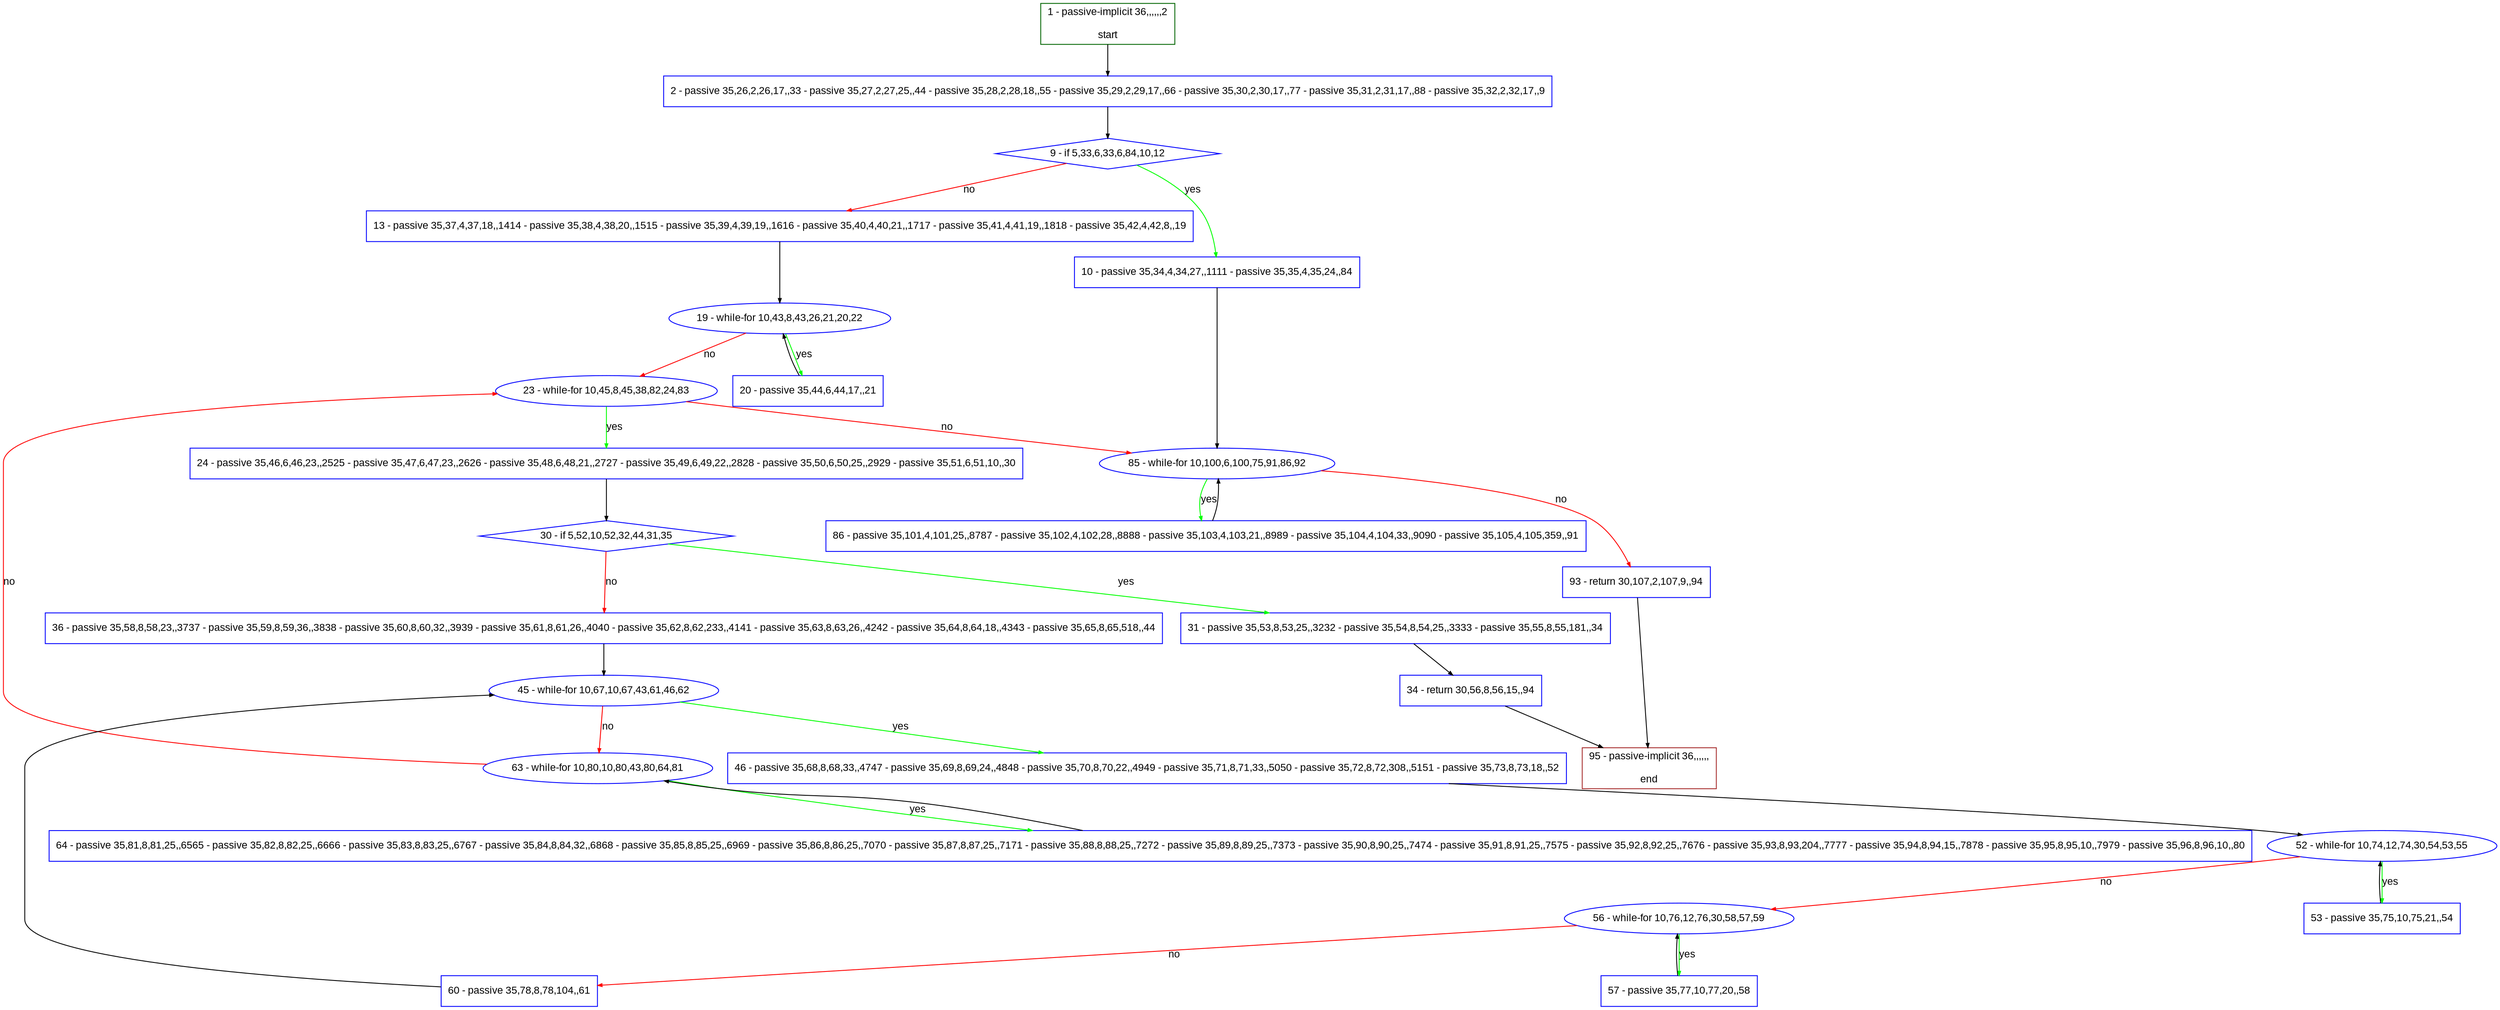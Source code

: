 digraph "" {
  graph [pack="true", label="", fontsize="12", packmode="clust", fontname="Arial", fillcolor="#FFFFCC", bgcolor="white", style="rounded,filled", compound="true"];
  node [node_initialized="no", label="", color="grey", fontsize="12", fillcolor="white", fontname="Arial", style="filled", shape="rectangle", compound="true", fixedsize="false"];
  edge [fontcolor="black", arrowhead="normal", arrowtail="none", arrowsize="0.5", ltail="", label="", color="black", fontsize="12", lhead="", fontname="Arial", dir="forward", compound="true"];
  __N1 [label="2 - passive 35,26,2,26,17,,33 - passive 35,27,2,27,25,,44 - passive 35,28,2,28,18,,55 - passive 35,29,2,29,17,,66 - passive 35,30,2,30,17,,77 - passive 35,31,2,31,17,,88 - passive 35,32,2,32,17,,9", color="#0000ff", fillcolor="#ffffff", style="filled", shape="box"];
  __N2 [label="1 - passive-implicit 36,,,,,,2\n\nstart", color="#006400", fillcolor="#ffffff", style="filled", shape="box"];
  __N3 [label="9 - if 5,33,6,33,6,84,10,12", color="#0000ff", fillcolor="#ffffff", style="filled", shape="diamond"];
  __N4 [label="10 - passive 35,34,4,34,27,,1111 - passive 35,35,4,35,24,,84", color="#0000ff", fillcolor="#ffffff", style="filled", shape="box"];
  __N5 [label="13 - passive 35,37,4,37,18,,1414 - passive 35,38,4,38,20,,1515 - passive 35,39,4,39,19,,1616 - passive 35,40,4,40,21,,1717 - passive 35,41,4,41,19,,1818 - passive 35,42,4,42,8,,19", color="#0000ff", fillcolor="#ffffff", style="filled", shape="box"];
  __N6 [label="85 - while-for 10,100,6,100,75,91,86,92", color="#0000ff", fillcolor="#ffffff", style="filled", shape="oval"];
  __N7 [label="19 - while-for 10,43,8,43,26,21,20,22", color="#0000ff", fillcolor="#ffffff", style="filled", shape="oval"];
  __N8 [label="20 - passive 35,44,6,44,17,,21", color="#0000ff", fillcolor="#ffffff", style="filled", shape="box"];
  __N9 [label="23 - while-for 10,45,8,45,38,82,24,83", color="#0000ff", fillcolor="#ffffff", style="filled", shape="oval"];
  __N10 [label="24 - passive 35,46,6,46,23,,2525 - passive 35,47,6,47,23,,2626 - passive 35,48,6,48,21,,2727 - passive 35,49,6,49,22,,2828 - passive 35,50,6,50,25,,2929 - passive 35,51,6,51,10,,30", color="#0000ff", fillcolor="#ffffff", style="filled", shape="box"];
  __N11 [label="30 - if 5,52,10,52,32,44,31,35", color="#0000ff", fillcolor="#ffffff", style="filled", shape="diamond"];
  __N12 [label="31 - passive 35,53,8,53,25,,3232 - passive 35,54,8,54,25,,3333 - passive 35,55,8,55,181,,34", color="#0000ff", fillcolor="#ffffff", style="filled", shape="box"];
  __N13 [label="36 - passive 35,58,8,58,23,,3737 - passive 35,59,8,59,36,,3838 - passive 35,60,8,60,32,,3939 - passive 35,61,8,61,26,,4040 - passive 35,62,8,62,233,,4141 - passive 35,63,8,63,26,,4242 - passive 35,64,8,64,18,,4343 - passive 35,65,8,65,518,,44", color="#0000ff", fillcolor="#ffffff", style="filled", shape="box"];
  __N14 [label="34 - return 30,56,8,56,15,,94", color="#0000ff", fillcolor="#ffffff", style="filled", shape="box"];
  __N15 [label="95 - passive-implicit 36,,,,,,\n\nend", color="#a52a2a", fillcolor="#ffffff", style="filled", shape="box"];
  __N16 [label="45 - while-for 10,67,10,67,43,61,46,62", color="#0000ff", fillcolor="#ffffff", style="filled", shape="oval"];
  __N17 [label="46 - passive 35,68,8,68,33,,4747 - passive 35,69,8,69,24,,4848 - passive 35,70,8,70,22,,4949 - passive 35,71,8,71,33,,5050 - passive 35,72,8,72,308,,5151 - passive 35,73,8,73,18,,52", color="#0000ff", fillcolor="#ffffff", style="filled", shape="box"];
  __N18 [label="63 - while-for 10,80,10,80,43,80,64,81", color="#0000ff", fillcolor="#ffffff", style="filled", shape="oval"];
  __N19 [label="52 - while-for 10,74,12,74,30,54,53,55", color="#0000ff", fillcolor="#ffffff", style="filled", shape="oval"];
  __N20 [label="53 - passive 35,75,10,75,21,,54", color="#0000ff", fillcolor="#ffffff", style="filled", shape="box"];
  __N21 [label="56 - while-for 10,76,12,76,30,58,57,59", color="#0000ff", fillcolor="#ffffff", style="filled", shape="oval"];
  __N22 [label="57 - passive 35,77,10,77,20,,58", color="#0000ff", fillcolor="#ffffff", style="filled", shape="box"];
  __N23 [label="60 - passive 35,78,8,78,104,,61", color="#0000ff", fillcolor="#ffffff", style="filled", shape="box"];
  __N24 [label="64 - passive 35,81,8,81,25,,6565 - passive 35,82,8,82,25,,6666 - passive 35,83,8,83,25,,6767 - passive 35,84,8,84,32,,6868 - passive 35,85,8,85,25,,6969 - passive 35,86,8,86,25,,7070 - passive 35,87,8,87,25,,7171 - passive 35,88,8,88,25,,7272 - passive 35,89,8,89,25,,7373 - passive 35,90,8,90,25,,7474 - passive 35,91,8,91,25,,7575 - passive 35,92,8,92,25,,7676 - passive 35,93,8,93,204,,7777 - passive 35,94,8,94,15,,7878 - passive 35,95,8,95,10,,7979 - passive 35,96,8,96,10,,80", color="#0000ff", fillcolor="#ffffff", style="filled", shape="box"];
  __N25 [label="86 - passive 35,101,4,101,25,,8787 - passive 35,102,4,102,28,,8888 - passive 35,103,4,103,21,,8989 - passive 35,104,4,104,33,,9090 - passive 35,105,4,105,359,,91", color="#0000ff", fillcolor="#ffffff", style="filled", shape="box"];
  __N26 [label="93 - return 30,107,2,107,9,,94", color="#0000ff", fillcolor="#ffffff", style="filled", shape="box"];
  __N2 -> __N1 [arrowhead="normal", arrowtail="none", color="#000000", label="", dir="forward"];
  __N1 -> __N3 [arrowhead="normal", arrowtail="none", color="#000000", label="", dir="forward"];
  __N3 -> __N4 [arrowhead="normal", arrowtail="none", color="#00ff00", label="yes", dir="forward"];
  __N3 -> __N5 [arrowhead="normal", arrowtail="none", color="#ff0000", label="no", dir="forward"];
  __N4 -> __N6 [arrowhead="normal", arrowtail="none", color="#000000", label="", dir="forward"];
  __N5 -> __N7 [arrowhead="normal", arrowtail="none", color="#000000", label="", dir="forward"];
  __N7 -> __N8 [arrowhead="normal", arrowtail="none", color="#00ff00", label="yes", dir="forward"];
  __N8 -> __N7 [arrowhead="normal", arrowtail="none", color="#000000", label="", dir="forward"];
  __N7 -> __N9 [arrowhead="normal", arrowtail="none", color="#ff0000", label="no", dir="forward"];
  __N9 -> __N10 [arrowhead="normal", arrowtail="none", color="#00ff00", label="yes", dir="forward"];
  __N9 -> __N6 [arrowhead="normal", arrowtail="none", color="#ff0000", label="no", dir="forward"];
  __N10 -> __N11 [arrowhead="normal", arrowtail="none", color="#000000", label="", dir="forward"];
  __N11 -> __N12 [arrowhead="normal", arrowtail="none", color="#00ff00", label="yes", dir="forward"];
  __N11 -> __N13 [arrowhead="normal", arrowtail="none", color="#ff0000", label="no", dir="forward"];
  __N12 -> __N14 [arrowhead="normal", arrowtail="none", color="#000000", label="", dir="forward"];
  __N14 -> __N15 [arrowhead="normal", arrowtail="none", color="#000000", label="", dir="forward"];
  __N13 -> __N16 [arrowhead="normal", arrowtail="none", color="#000000", label="", dir="forward"];
  __N16 -> __N17 [arrowhead="normal", arrowtail="none", color="#00ff00", label="yes", dir="forward"];
  __N16 -> __N18 [arrowhead="normal", arrowtail="none", color="#ff0000", label="no", dir="forward"];
  __N17 -> __N19 [arrowhead="normal", arrowtail="none", color="#000000", label="", dir="forward"];
  __N19 -> __N20 [arrowhead="normal", arrowtail="none", color="#00ff00", label="yes", dir="forward"];
  __N20 -> __N19 [arrowhead="normal", arrowtail="none", color="#000000", label="", dir="forward"];
  __N19 -> __N21 [arrowhead="normal", arrowtail="none", color="#ff0000", label="no", dir="forward"];
  __N21 -> __N22 [arrowhead="normal", arrowtail="none", color="#00ff00", label="yes", dir="forward"];
  __N22 -> __N21 [arrowhead="normal", arrowtail="none", color="#000000", label="", dir="forward"];
  __N21 -> __N23 [arrowhead="normal", arrowtail="none", color="#ff0000", label="no", dir="forward"];
  __N23 -> __N16 [arrowhead="normal", arrowtail="none", color="#000000", label="", dir="forward"];
  __N18 -> __N9 [arrowhead="normal", arrowtail="none", color="#ff0000", label="no", dir="forward"];
  __N18 -> __N24 [arrowhead="normal", arrowtail="none", color="#00ff00", label="yes", dir="forward"];
  __N24 -> __N18 [arrowhead="normal", arrowtail="none", color="#000000", label="", dir="forward"];
  __N6 -> __N25 [arrowhead="normal", arrowtail="none", color="#00ff00", label="yes", dir="forward"];
  __N25 -> __N6 [arrowhead="normal", arrowtail="none", color="#000000", label="", dir="forward"];
  __N6 -> __N26 [arrowhead="normal", arrowtail="none", color="#ff0000", label="no", dir="forward"];
  __N26 -> __N15 [arrowhead="normal", arrowtail="none", color="#000000", label="", dir="forward"];
}
